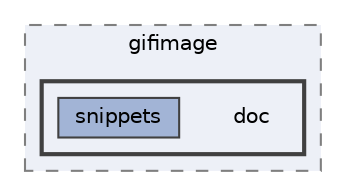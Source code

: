 digraph "3d_viewer_v2/qt-gif-image-master/src/gifimage/doc"
{
 // LATEX_PDF_SIZE
  bgcolor="transparent";
  edge [fontname=Helvetica,fontsize=10,labelfontname=Helvetica,labelfontsize=10];
  node [fontname=Helvetica,fontsize=10,shape=box,height=0.2,width=0.4];
  compound=true
  subgraph clusterdir_7108be381e67106773b349f209c7e19d {
    graph [ bgcolor="#edf0f7", pencolor="grey50", label="gifimage", fontname=Helvetica,fontsize=10 style="filled,dashed", URL="dir_7108be381e67106773b349f209c7e19d.html",tooltip=""]
  subgraph clusterdir_5b5c5cf69946e8b1eb69446e90919de3 {
    graph [ bgcolor="#edf0f7", pencolor="grey25", label="", fontname=Helvetica,fontsize=10 style="filled,bold", URL="dir_5b5c5cf69946e8b1eb69446e90919de3.html",tooltip=""]
    dir_5b5c5cf69946e8b1eb69446e90919de3 [shape=plaintext, label="doc"];
  dir_d60f8db2ac5c976abe824f02eca87b15 [label="snippets", fillcolor="#a2b4d6", color="grey25", style="filled", URL="dir_d60f8db2ac5c976abe824f02eca87b15.html",tooltip=""];
  }
  }
}
